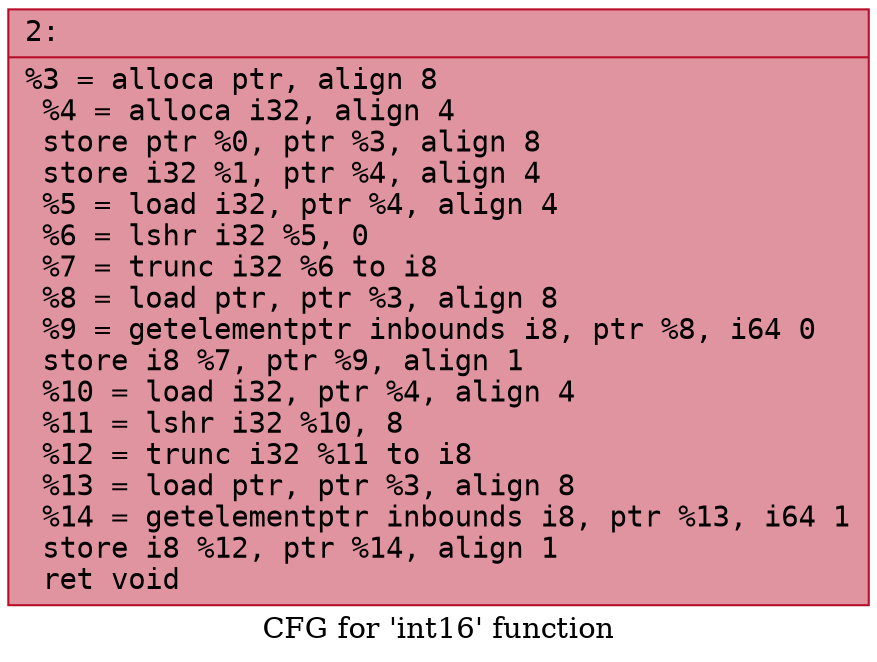 digraph "CFG for 'int16' function" {
	label="CFG for 'int16' function";

	Node0x600001190d70 [shape=record,color="#b70d28ff", style=filled, fillcolor="#b70d2870" fontname="Courier",label="{2:\l|  %3 = alloca ptr, align 8\l  %4 = alloca i32, align 4\l  store ptr %0, ptr %3, align 8\l  store i32 %1, ptr %4, align 4\l  %5 = load i32, ptr %4, align 4\l  %6 = lshr i32 %5, 0\l  %7 = trunc i32 %6 to i8\l  %8 = load ptr, ptr %3, align 8\l  %9 = getelementptr inbounds i8, ptr %8, i64 0\l  store i8 %7, ptr %9, align 1\l  %10 = load i32, ptr %4, align 4\l  %11 = lshr i32 %10, 8\l  %12 = trunc i32 %11 to i8\l  %13 = load ptr, ptr %3, align 8\l  %14 = getelementptr inbounds i8, ptr %13, i64 1\l  store i8 %12, ptr %14, align 1\l  ret void\l}"];
}

